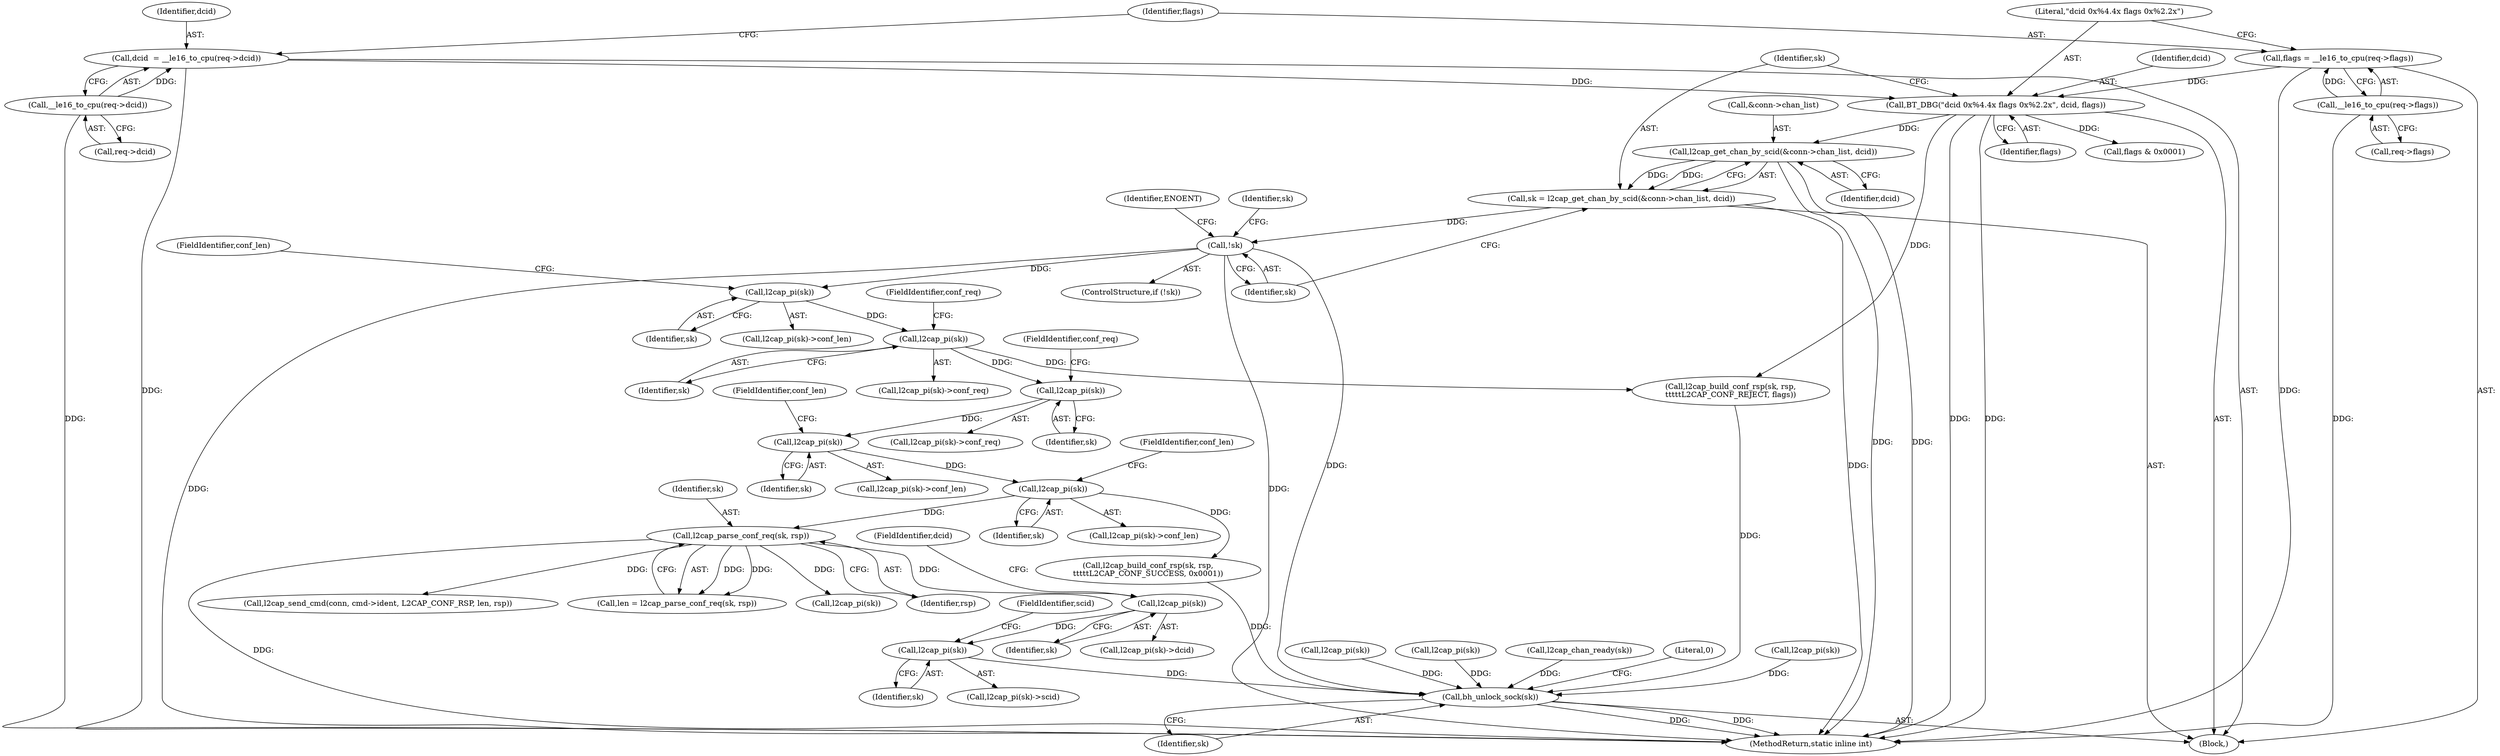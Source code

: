 digraph "0_linux_f2fcfcd670257236ebf2088bbdf26f6a8ef459fe_0@pointer" {
"1000248" [label="(Call,l2cap_pi(sk))"];
"1000233" [label="(Call,l2cap_parse_conf_req(sk, rsp))"];
"1000209" [label="(Call,l2cap_pi(sk))"];
"1000200" [label="(Call,l2cap_pi(sk))"];
"1000196" [label="(Call,l2cap_pi(sk))"];
"1000176" [label="(Call,l2cap_pi(sk))"];
"1000170" [label="(Call,l2cap_pi(sk))"];
"1000147" [label="(Call,!sk)"];
"1000138" [label="(Call,sk = l2cap_get_chan_by_scid(&conn->chan_list, dcid))"];
"1000140" [label="(Call,l2cap_get_chan_by_scid(&conn->chan_list, dcid))"];
"1000134" [label="(Call,BT_DBG(\"dcid 0x%4.4x flags 0x%2.2x\", dcid, flags))"];
"1000122" [label="(Call,dcid  = __le16_to_cpu(req->dcid))"];
"1000124" [label="(Call,__le16_to_cpu(req->dcid))"];
"1000128" [label="(Call,flags = __le16_to_cpu(req->flags))"];
"1000130" [label="(Call,__le16_to_cpu(req->flags))"];
"1000257" [label="(Call,l2cap_pi(sk))"];
"1000339" [label="(Call,bh_unlock_sock(sk))"];
"1000249" [label="(Identifier,sk)"];
"1000343" [label="(MethodReturn,static inline int)"];
"1000130" [label="(Call,__le16_to_cpu(req->flags))"];
"1000247" [label="(Call,l2cap_pi(sk)->dcid)"];
"1000125" [label="(Call,req->dcid)"];
"1000138" [label="(Call,sk = l2cap_get_chan_by_scid(&conn->chan_list, dcid))"];
"1000199" [label="(Call,l2cap_pi(sk)->conf_len)"];
"1000170" [label="(Call,l2cap_pi(sk))"];
"1000145" [label="(Identifier,dcid)"];
"1000235" [label="(Identifier,rsp)"];
"1000151" [label="(Identifier,ENOENT)"];
"1000340" [label="(Identifier,sk)"];
"1000197" [label="(Identifier,sk)"];
"1000136" [label="(Identifier,dcid)"];
"1000110" [label="(Block,)"];
"1000196" [label="(Call,l2cap_pi(sk))"];
"1000270" [label="(Call,l2cap_send_cmd(conn, cmd->ident, L2CAP_CONF_RSP, len, rsp))"];
"1000256" [label="(Call,l2cap_pi(sk)->scid)"];
"1000124" [label="(Call,__le16_to_cpu(req->dcid))"];
"1000293" [label="(Call,l2cap_pi(sk))"];
"1000178" [label="(FieldIdentifier,conf_req)"];
"1000141" [label="(Call,&conn->chan_list)"];
"1000258" [label="(Identifier,sk)"];
"1000311" [label="(Call,l2cap_chan_ready(sk))"];
"1000135" [label="(Literal,\"dcid 0x%4.4x flags 0x%2.2x\")"];
"1000123" [label="(Identifier,dcid)"];
"1000129" [label="(Identifier,flags)"];
"1000186" [label="(Call,l2cap_build_conf_rsp(sk, rsp,\n\t\t\t\t\tL2CAP_CONF_REJECT, flags))"];
"1000208" [label="(Call,l2cap_pi(sk)->conf_len)"];
"1000147" [label="(Call,!sk)"];
"1000176" [label="(Call,l2cap_pi(sk))"];
"1000137" [label="(Identifier,flags)"];
"1000257" [label="(Call,l2cap_pi(sk))"];
"1000131" [label="(Call,req->flags)"];
"1000211" [label="(FieldIdentifier,conf_len)"];
"1000342" [label="(Literal,0)"];
"1000318" [label="(Call,l2cap_pi(sk))"];
"1000200" [label="(Call,l2cap_pi(sk))"];
"1000128" [label="(Call,flags = __le16_to_cpu(req->flags))"];
"1000224" [label="(Call,l2cap_build_conf_rsp(sk, rsp,\n\t\t\t\t\tL2CAP_CONF_SUCCESS, 0x0001))"];
"1000231" [label="(Call,len = l2cap_parse_conf_req(sk, rsp))"];
"1000198" [label="(FieldIdentifier,conf_req)"];
"1000175" [label="(Call,l2cap_pi(sk)->conf_req)"];
"1000172" [label="(FieldIdentifier,conf_len)"];
"1000195" [label="(Call,l2cap_pi(sk)->conf_req)"];
"1000210" [label="(Identifier,sk)"];
"1000339" [label="(Call,bh_unlock_sock(sk))"];
"1000259" [label="(FieldIdentifier,scid)"];
"1000335" [label="(Call,l2cap_pi(sk))"];
"1000280" [label="(Call,l2cap_pi(sk))"];
"1000214" [label="(Call,flags & 0x0001)"];
"1000201" [label="(Identifier,sk)"];
"1000134" [label="(Call,BT_DBG(\"dcid 0x%4.4x flags 0x%2.2x\", dcid, flags))"];
"1000177" [label="(Identifier,sk)"];
"1000233" [label="(Call,l2cap_parse_conf_req(sk, rsp))"];
"1000234" [label="(Identifier,sk)"];
"1000209" [label="(Call,l2cap_pi(sk))"];
"1000250" [label="(FieldIdentifier,dcid)"];
"1000148" [label="(Identifier,sk)"];
"1000202" [label="(FieldIdentifier,conf_len)"];
"1000169" [label="(Call,l2cap_pi(sk)->conf_len)"];
"1000171" [label="(Identifier,sk)"];
"1000248" [label="(Call,l2cap_pi(sk))"];
"1000155" [label="(Identifier,sk)"];
"1000139" [label="(Identifier,sk)"];
"1000122" [label="(Call,dcid  = __le16_to_cpu(req->dcid))"];
"1000146" [label="(ControlStructure,if (!sk))"];
"1000140" [label="(Call,l2cap_get_chan_by_scid(&conn->chan_list, dcid))"];
"1000248" -> "1000247"  [label="AST: "];
"1000248" -> "1000249"  [label="CFG: "];
"1000249" -> "1000248"  [label="AST: "];
"1000250" -> "1000248"  [label="CFG: "];
"1000233" -> "1000248"  [label="DDG: "];
"1000248" -> "1000257"  [label="DDG: "];
"1000233" -> "1000231"  [label="AST: "];
"1000233" -> "1000235"  [label="CFG: "];
"1000234" -> "1000233"  [label="AST: "];
"1000235" -> "1000233"  [label="AST: "];
"1000231" -> "1000233"  [label="CFG: "];
"1000233" -> "1000343"  [label="DDG: "];
"1000233" -> "1000231"  [label="DDG: "];
"1000233" -> "1000231"  [label="DDG: "];
"1000209" -> "1000233"  [label="DDG: "];
"1000233" -> "1000270"  [label="DDG: "];
"1000233" -> "1000280"  [label="DDG: "];
"1000209" -> "1000208"  [label="AST: "];
"1000209" -> "1000210"  [label="CFG: "];
"1000210" -> "1000209"  [label="AST: "];
"1000211" -> "1000209"  [label="CFG: "];
"1000200" -> "1000209"  [label="DDG: "];
"1000209" -> "1000224"  [label="DDG: "];
"1000200" -> "1000199"  [label="AST: "];
"1000200" -> "1000201"  [label="CFG: "];
"1000201" -> "1000200"  [label="AST: "];
"1000202" -> "1000200"  [label="CFG: "];
"1000196" -> "1000200"  [label="DDG: "];
"1000196" -> "1000195"  [label="AST: "];
"1000196" -> "1000197"  [label="CFG: "];
"1000197" -> "1000196"  [label="AST: "];
"1000198" -> "1000196"  [label="CFG: "];
"1000176" -> "1000196"  [label="DDG: "];
"1000176" -> "1000175"  [label="AST: "];
"1000176" -> "1000177"  [label="CFG: "];
"1000177" -> "1000176"  [label="AST: "];
"1000178" -> "1000176"  [label="CFG: "];
"1000170" -> "1000176"  [label="DDG: "];
"1000176" -> "1000186"  [label="DDG: "];
"1000170" -> "1000169"  [label="AST: "];
"1000170" -> "1000171"  [label="CFG: "];
"1000171" -> "1000170"  [label="AST: "];
"1000172" -> "1000170"  [label="CFG: "];
"1000147" -> "1000170"  [label="DDG: "];
"1000147" -> "1000146"  [label="AST: "];
"1000147" -> "1000148"  [label="CFG: "];
"1000148" -> "1000147"  [label="AST: "];
"1000151" -> "1000147"  [label="CFG: "];
"1000155" -> "1000147"  [label="CFG: "];
"1000147" -> "1000343"  [label="DDG: "];
"1000147" -> "1000343"  [label="DDG: "];
"1000138" -> "1000147"  [label="DDG: "];
"1000147" -> "1000339"  [label="DDG: "];
"1000138" -> "1000110"  [label="AST: "];
"1000138" -> "1000140"  [label="CFG: "];
"1000139" -> "1000138"  [label="AST: "];
"1000140" -> "1000138"  [label="AST: "];
"1000148" -> "1000138"  [label="CFG: "];
"1000138" -> "1000343"  [label="DDG: "];
"1000140" -> "1000138"  [label="DDG: "];
"1000140" -> "1000138"  [label="DDG: "];
"1000140" -> "1000145"  [label="CFG: "];
"1000141" -> "1000140"  [label="AST: "];
"1000145" -> "1000140"  [label="AST: "];
"1000140" -> "1000343"  [label="DDG: "];
"1000140" -> "1000343"  [label="DDG: "];
"1000134" -> "1000140"  [label="DDG: "];
"1000134" -> "1000110"  [label="AST: "];
"1000134" -> "1000137"  [label="CFG: "];
"1000135" -> "1000134"  [label="AST: "];
"1000136" -> "1000134"  [label="AST: "];
"1000137" -> "1000134"  [label="AST: "];
"1000139" -> "1000134"  [label="CFG: "];
"1000134" -> "1000343"  [label="DDG: "];
"1000134" -> "1000343"  [label="DDG: "];
"1000122" -> "1000134"  [label="DDG: "];
"1000128" -> "1000134"  [label="DDG: "];
"1000134" -> "1000186"  [label="DDG: "];
"1000134" -> "1000214"  [label="DDG: "];
"1000122" -> "1000110"  [label="AST: "];
"1000122" -> "1000124"  [label="CFG: "];
"1000123" -> "1000122"  [label="AST: "];
"1000124" -> "1000122"  [label="AST: "];
"1000129" -> "1000122"  [label="CFG: "];
"1000122" -> "1000343"  [label="DDG: "];
"1000124" -> "1000122"  [label="DDG: "];
"1000124" -> "1000125"  [label="CFG: "];
"1000125" -> "1000124"  [label="AST: "];
"1000124" -> "1000343"  [label="DDG: "];
"1000128" -> "1000110"  [label="AST: "];
"1000128" -> "1000130"  [label="CFG: "];
"1000129" -> "1000128"  [label="AST: "];
"1000130" -> "1000128"  [label="AST: "];
"1000135" -> "1000128"  [label="CFG: "];
"1000128" -> "1000343"  [label="DDG: "];
"1000130" -> "1000128"  [label="DDG: "];
"1000130" -> "1000131"  [label="CFG: "];
"1000131" -> "1000130"  [label="AST: "];
"1000130" -> "1000343"  [label="DDG: "];
"1000257" -> "1000256"  [label="AST: "];
"1000257" -> "1000258"  [label="CFG: "];
"1000258" -> "1000257"  [label="AST: "];
"1000259" -> "1000257"  [label="CFG: "];
"1000257" -> "1000339"  [label="DDG: "];
"1000339" -> "1000110"  [label="AST: "];
"1000339" -> "1000340"  [label="CFG: "];
"1000340" -> "1000339"  [label="AST: "];
"1000342" -> "1000339"  [label="CFG: "];
"1000339" -> "1000343"  [label="DDG: "];
"1000339" -> "1000343"  [label="DDG: "];
"1000335" -> "1000339"  [label="DDG: "];
"1000293" -> "1000339"  [label="DDG: "];
"1000318" -> "1000339"  [label="DDG: "];
"1000186" -> "1000339"  [label="DDG: "];
"1000311" -> "1000339"  [label="DDG: "];
"1000224" -> "1000339"  [label="DDG: "];
}

